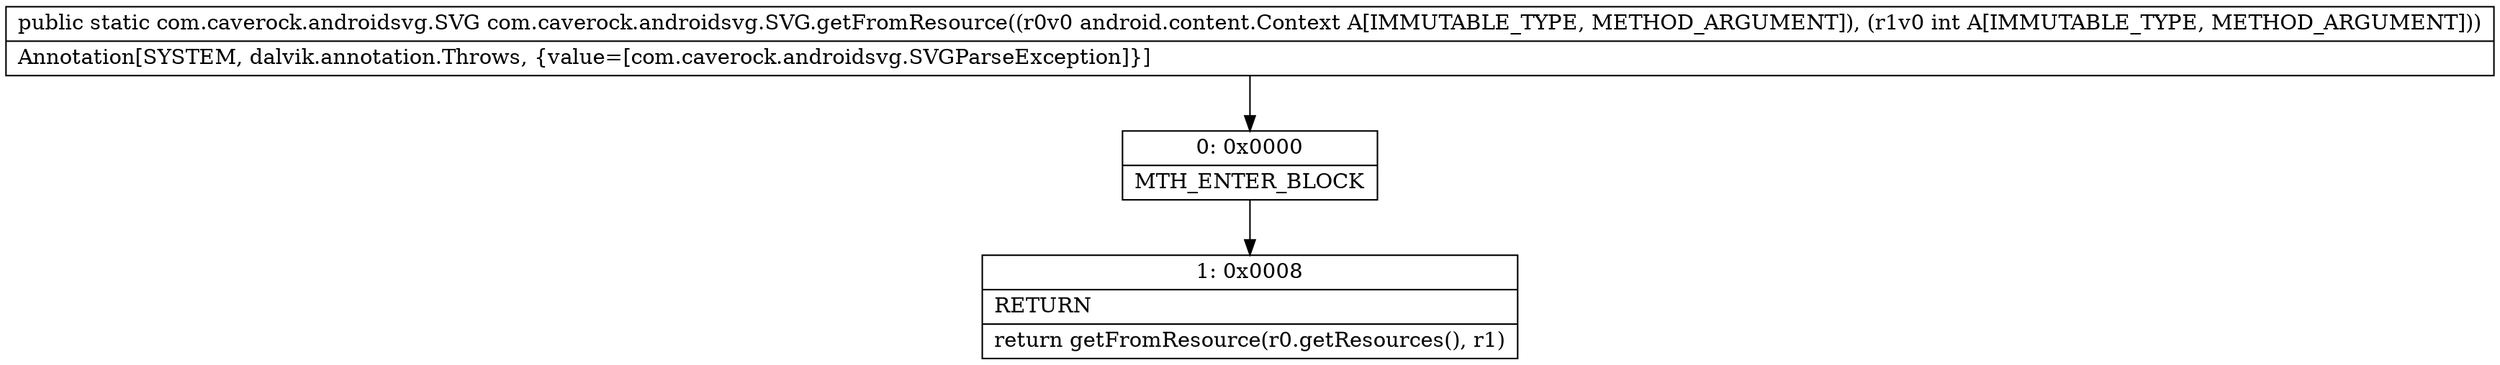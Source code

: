 digraph "CFG forcom.caverock.androidsvg.SVG.getFromResource(Landroid\/content\/Context;I)Lcom\/caverock\/androidsvg\/SVG;" {
Node_0 [shape=record,label="{0\:\ 0x0000|MTH_ENTER_BLOCK\l}"];
Node_1 [shape=record,label="{1\:\ 0x0008|RETURN\l|return getFromResource(r0.getResources(), r1)\l}"];
MethodNode[shape=record,label="{public static com.caverock.androidsvg.SVG com.caverock.androidsvg.SVG.getFromResource((r0v0 android.content.Context A[IMMUTABLE_TYPE, METHOD_ARGUMENT]), (r1v0 int A[IMMUTABLE_TYPE, METHOD_ARGUMENT]))  | Annotation[SYSTEM, dalvik.annotation.Throws, \{value=[com.caverock.androidsvg.SVGParseException]\}]\l}"];
MethodNode -> Node_0;
Node_0 -> Node_1;
}

